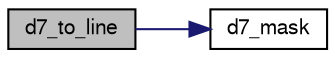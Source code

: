 digraph "d7_to_line"
{
 // LATEX_PDF_SIZE
  bgcolor="transparent";
  edge [fontname="FreeSans",fontsize="10",labelfontname="FreeSans",labelfontsize="10"];
  node [fontname="FreeSans",fontsize="10",shape=record];
  rankdir="LR";
  Node1 [label="d7_to_line",height=0.2,width=0.4,color="black", fillcolor="grey75", style="filled", fontcolor="black",tooltip=" "];
  Node1 -> Node2 [color="midnightblue",fontsize="10",style="solid",fontname="FreeSans"];
  Node2 [label="d7_mask",height=0.2,width=0.4,color="black",URL="$generate__flip_8c.html#aeae90c215f23b868853b005d2f4322f1",tooltip=" "];
}
